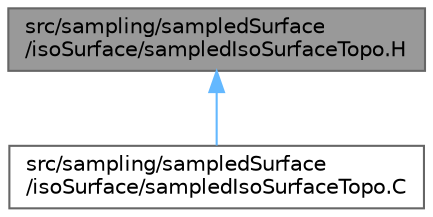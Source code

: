 digraph "src/sampling/sampledSurface/isoSurface/sampledIsoSurfaceTopo.H"
{
 // LATEX_PDF_SIZE
  bgcolor="transparent";
  edge [fontname=Helvetica,fontsize=10,labelfontname=Helvetica,labelfontsize=10];
  node [fontname=Helvetica,fontsize=10,shape=box,height=0.2,width=0.4];
  Node1 [id="Node000001",label="src/sampling/sampledSurface\l/isoSurface/sampledIsoSurfaceTopo.H",height=0.2,width=0.4,color="gray40", fillcolor="grey60", style="filled", fontcolor="black",tooltip=" "];
  Node1 -> Node2 [id="edge1_Node000001_Node000002",dir="back",color="steelblue1",style="solid",tooltip=" "];
  Node2 [id="Node000002",label="src/sampling/sampledSurface\l/isoSurface/sampledIsoSurfaceTopo.C",height=0.2,width=0.4,color="grey40", fillcolor="white", style="filled",URL="$sampledIsoSurfaceTopo_8C.html",tooltip=" "];
}
